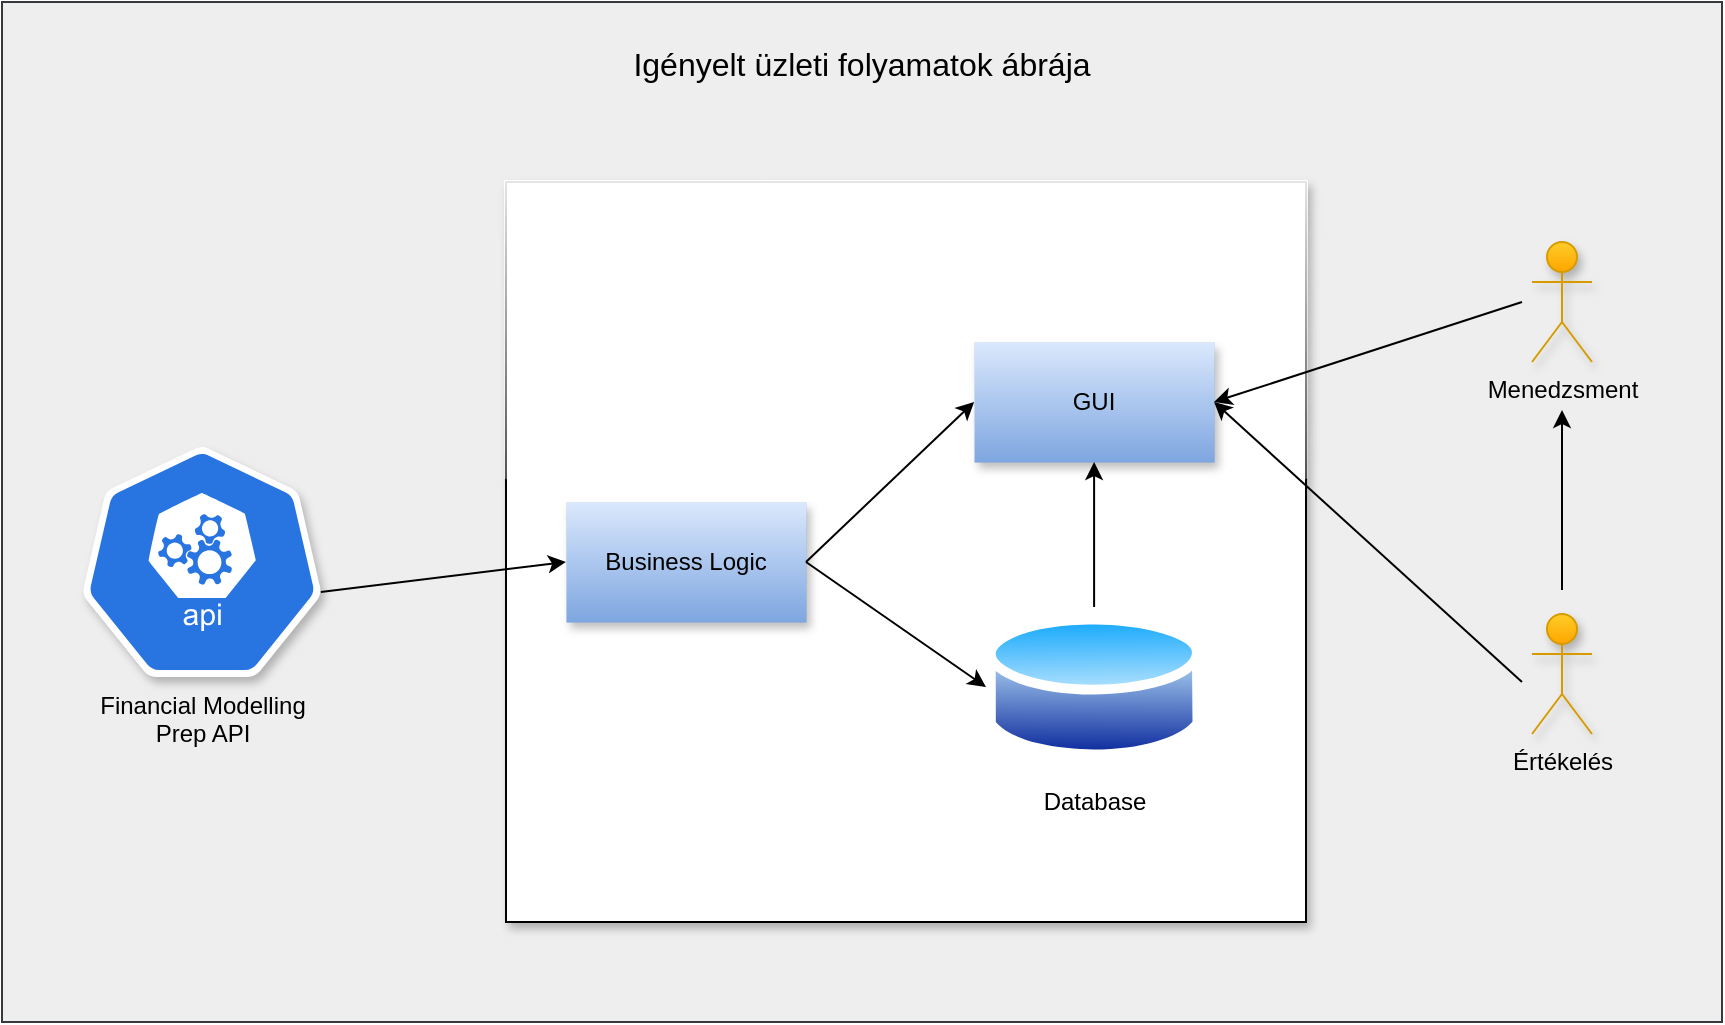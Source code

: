 <mxfile version="20.8.16" type="device"><diagram name="Page-1" id="KfmV6OYn59KmqsXcrxqc"><mxGraphModel dx="1886" dy="1714" grid="1" gridSize="10" guides="1" tooltips="1" connect="1" arrows="1" fold="1" page="1" pageScale="1" pageWidth="850" pageHeight="1100" math="0" shadow="0"><root><mxCell id="0"/><mxCell id="1" parent="0"/><mxCell id="T2NZNjMRMCUGrbmjbew0-14" value="" style="rounded=0;whiteSpace=wrap;html=1;fillColor=#eeeeee;strokeColor=#36393d;" parent="1" vertex="1"><mxGeometry x="-480" y="-400" width="860" height="510" as="geometry"/></mxCell><mxCell id="T2NZNjMRMCUGrbmjbew0-6" value="" style="rounded=0;whiteSpace=wrap;html=1;shadow=1;glass=1;" parent="1" vertex="1"><mxGeometry x="-228" y="-310" width="400" height="370" as="geometry"/></mxCell><mxCell id="ePvGadUAwdb9zLvmV7eV-38" value="GUI" style="rounded=0;whiteSpace=wrap;html=1;fillColor=#dae8fc;gradientColor=#7ea6e0;strokeColor=#6c8ebf;strokeWidth=0;shadow=1;" parent="1" vertex="1"><mxGeometry x="6.05" y="-230" width="120" height="60" as="geometry"/></mxCell><mxCell id="ePvGadUAwdb9zLvmV7eV-39" value="Business Logic" style="rounded=0;whiteSpace=wrap;html=1;fillColor=#dae8fc;gradientColor=#7ea6e0;strokeColor=#6c8ebf;strokeWidth=0;shadow=1;" parent="1" vertex="1"><mxGeometry x="-198" y="-150" width="120" height="60" as="geometry"/></mxCell><mxCell id="ePvGadUAwdb9zLvmV7eV-48" value="Financial Modelling &lt;br&gt;Prep API" style="sketch=0;html=1;dashed=0;whitespace=wrap;fillColor=#2875E2;strokeColor=#ffffff;points=[[0.005,0.63,0],[0.1,0.2,0],[0.9,0.2,0],[0.5,0,0],[0.995,0.63,0],[0.72,0.99,0],[0.5,1,0],[0.28,0.99,0]];verticalLabelPosition=bottom;align=center;verticalAlign=top;shape=mxgraph.kubernetes.icon;prIcon=api;shadow=1;" parent="1" vertex="1"><mxGeometry x="-440" y="-177.5" width="120" height="115" as="geometry"/></mxCell><mxCell id="T2NZNjMRMCUGrbmjbew0-1" value="Database" style="aspect=fixed;perimeter=ellipsePerimeter;html=1;align=center;shadow=0;dashed=0;spacingTop=3;image;image=img/lib/active_directory/database.svg;" parent="1" vertex="1"><mxGeometry x="12.0" y="-97.5" width="108.11" height="80" as="geometry"/></mxCell><mxCell id="T2NZNjMRMCUGrbmjbew0-2" value="" style="endArrow=classic;html=1;rounded=0;exitX=1;exitY=0.5;exitDx=0;exitDy=0;entryX=0;entryY=0.5;entryDx=0;entryDy=0;" parent="1" source="ePvGadUAwdb9zLvmV7eV-39" target="T2NZNjMRMCUGrbmjbew0-1" edge="1"><mxGeometry width="50" height="50" relative="1" as="geometry"><mxPoint x="30" y="-170" as="sourcePoint"/><mxPoint x="80" y="-220" as="targetPoint"/></mxGeometry></mxCell><mxCell id="T2NZNjMRMCUGrbmjbew0-3" value="" style="endArrow=classic;html=1;rounded=0;exitX=1;exitY=0.5;exitDx=0;exitDy=0;entryX=0;entryY=0.5;entryDx=0;entryDy=0;" parent="1" source="ePvGadUAwdb9zLvmV7eV-39" target="ePvGadUAwdb9zLvmV7eV-38" edge="1"><mxGeometry width="50" height="50" relative="1" as="geometry"><mxPoint x="30" y="-170" as="sourcePoint"/><mxPoint x="80" y="-220" as="targetPoint"/></mxGeometry></mxCell><mxCell id="T2NZNjMRMCUGrbmjbew0-5" value="" style="endArrow=classic;html=1;rounded=0;exitX=0.5;exitY=0;exitDx=0;exitDy=0;entryX=0.5;entryY=1;entryDx=0;entryDy=0;" parent="1" source="T2NZNjMRMCUGrbmjbew0-1" target="ePvGadUAwdb9zLvmV7eV-38" edge="1"><mxGeometry width="50" height="50" relative="1" as="geometry"><mxPoint x="30" y="-170" as="sourcePoint"/><mxPoint x="100" y="-130" as="targetPoint"/></mxGeometry></mxCell><mxCell id="T2NZNjMRMCUGrbmjbew0-17" style="edgeStyle=orthogonalEdgeStyle;rounded=0;orthogonalLoop=1;jettySize=auto;html=1;" parent="1" edge="1"><mxGeometry relative="1" as="geometry"><mxPoint x="300" y="-106" as="sourcePoint"/><mxPoint x="300" y="-196" as="targetPoint"/></mxGeometry></mxCell><mxCell id="T2NZNjMRMCUGrbmjbew0-7" value="Értékelés" style="shape=umlActor;verticalLabelPosition=bottom;verticalAlign=top;html=1;outlineConnect=0;fillColor=#ffcd28;gradientColor=#ffa500;strokeColor=#d79b00;shadow=1;strokeWidth=1;" parent="1" vertex="1"><mxGeometry x="285" y="-94" width="30" height="60" as="geometry"/></mxCell><mxCell id="T2NZNjMRMCUGrbmjbew0-8" value="Menedzsment" style="shape=umlActor;verticalLabelPosition=bottom;verticalAlign=top;html=1;outlineConnect=0;fillColor=#ffcd28;gradientColor=#ffa500;strokeColor=#d79b00;shadow=1;strokeWidth=1;" parent="1" vertex="1"><mxGeometry x="285" y="-280" width="30" height="60" as="geometry"/></mxCell><mxCell id="T2NZNjMRMCUGrbmjbew0-11" value="" style="endArrow=none;html=1;rounded=0;exitX=1;exitY=0.5;exitDx=0;exitDy=0;startArrow=classic;startFill=1;endFill=0;" parent="1" source="ePvGadUAwdb9zLvmV7eV-38" edge="1"><mxGeometry width="50" height="50" relative="1" as="geometry"><mxPoint x="450" y="-140" as="sourcePoint"/><mxPoint x="280" y="-60" as="targetPoint"/></mxGeometry></mxCell><mxCell id="T2NZNjMRMCUGrbmjbew0-12" value="" style="endArrow=none;html=1;rounded=0;exitX=1;exitY=0.5;exitDx=0;exitDy=0;startArrow=classic;startFill=1;endFill=0;" parent="1" source="ePvGadUAwdb9zLvmV7eV-38" edge="1"><mxGeometry width="50" height="50" relative="1" as="geometry"><mxPoint x="140" y="-200" as="sourcePoint"/><mxPoint x="280" y="-250" as="targetPoint"/></mxGeometry></mxCell><mxCell id="T2NZNjMRMCUGrbmjbew0-13" value="" style="endArrow=classic;html=1;rounded=0;exitX=0.995;exitY=0.63;exitDx=0;exitDy=0;exitPerimeter=0;entryX=0;entryY=0.5;entryDx=0;entryDy=0;" parent="1" source="ePvGadUAwdb9zLvmV7eV-48" target="ePvGadUAwdb9zLvmV7eV-39" edge="1"><mxGeometry width="50" height="50" relative="1" as="geometry"><mxPoint x="30" y="50" as="sourcePoint"/><mxPoint x="80" as="targetPoint"/></mxGeometry></mxCell><mxCell id="T2NZNjMRMCUGrbmjbew0-15" value="Igényelt üzleti folyamatok ábrája" style="text;html=1;strokeColor=none;fillColor=none;align=center;verticalAlign=middle;whiteSpace=wrap;rounded=0;fontSize=16;spacing=2;fontStyle=0" parent="1" vertex="1"><mxGeometry x="-190" y="-384" width="280" height="30" as="geometry"/></mxCell></root></mxGraphModel></diagram></mxfile>